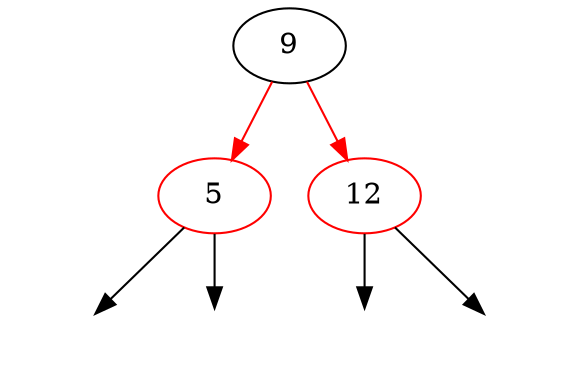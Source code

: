 digraph RBTree {
"139660434247376" [label="9"]
"139660434247376" -> "139660436098128" [color="red"]
"139660436098128" [color=red,label="5"]
L139660436098128 [label="",color=none]
139660436098128 -> L139660436098128
R139660436098128 [label="",color=none]
139660436098128 -> R139660436098128
"139660434247376" -> "139660435791312" [color="red"]
"139660435791312" [color=red,label="12"]
L139660435791312 [label="",color=none]
139660435791312 -> L139660435791312
R139660435791312 [label="",color=none]
139660435791312 -> R139660435791312
}
